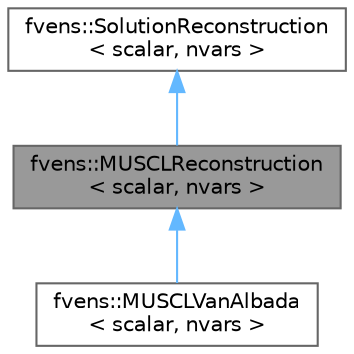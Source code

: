 digraph "fvens::MUSCLReconstruction&lt; scalar, nvars &gt;"
{
 // LATEX_PDF_SIZE
  bgcolor="transparent";
  edge [fontname=Helvetica,fontsize=10,labelfontname=Helvetica,labelfontsize=10];
  node [fontname=Helvetica,fontsize=10,shape=box,height=0.2,width=0.4];
  Node1 [id="Node000001",label="fvens::MUSCLReconstruction\l\< scalar, nvars \>",height=0.2,width=0.4,color="gray40", fillcolor="grey60", style="filled", fontcolor="black",tooltip="Provides common functionality for computing face values using MUSCL reconstruciton."];
  Node2 -> Node1 [id="edge1_Node000001_Node000002",dir="back",color="steelblue1",style="solid",tooltip=" "];
  Node2 [id="Node000002",label="fvens::SolutionReconstruction\l\< scalar, nvars \>",height=0.2,width=0.4,color="gray40", fillcolor="white", style="filled",URL="$classfvens_1_1SolutionReconstruction.html",tooltip="Abstract class for computing face values from cell-centered values and gradients."];
  Node1 -> Node3 [id="edge2_Node000001_Node000003",dir="back",color="steelblue1",style="solid",tooltip=" "];
  Node3 [id="Node000003",label="fvens::MUSCLVanAlbada\l\< scalar, nvars \>",height=0.2,width=0.4,color="gray40", fillcolor="white", style="filled",URL="$classfvens_1_1MUSCLVanAlbada.html",tooltip="Computes face values using MUSCL reconstruciton with Van-Albada limiter."];
}
